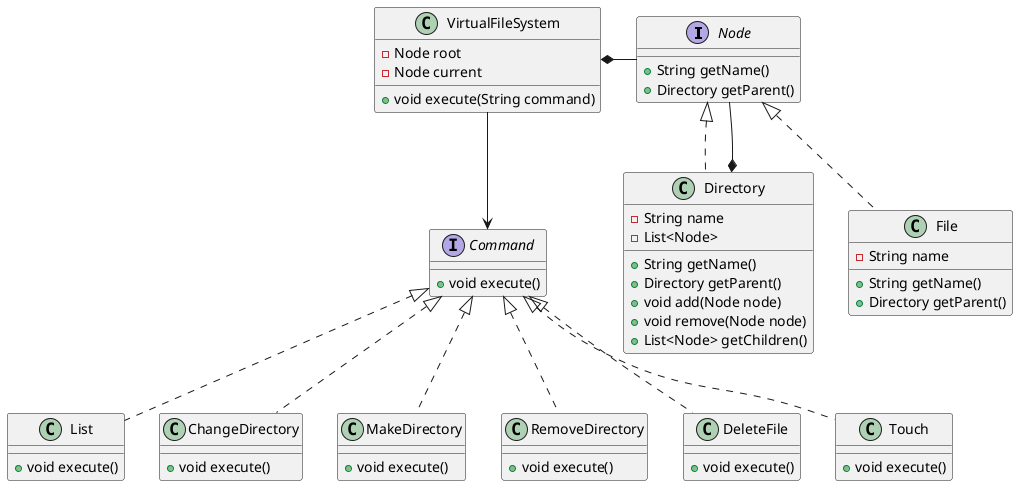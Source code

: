 @startuml

interface Node {
    + String getName()
    + Directory getParent()
}

class VirtualFileSystem {
    - Node root
    - Node current
    + void execute(String command)
}

class Directory {
    - String name
    - List<Node>
    + String getName()
    + Directory getParent()
    + void add(Node node)
    + void remove(Node node)
    + List<Node> getChildren()
}

class File {
    - String name
    + String getName()
    + Directory getParent()
}

Node <|.. Directory
Node <|.. File

VirtualFileSystem *- Node
VirtualFileSystem --> Command
Node --* Directory


interface Command {
    + void execute()
}

class List {
    + void execute()
}

class ChangeDirectory {
    + void execute()
}

class MakeDirectory {
    + void execute()
}

class RemoveDirectory {
    + void execute()
}

class DeleteFile {
    + void execute()
}

class Touch {
    + void execute()
}

Command <|.. List
Command <|.. ChangeDirectory
Command <|.. MakeDirectory
Command <|.. RemoveDirectory
Command <|.. DeleteFile
Command <|.. Touch
@enduml